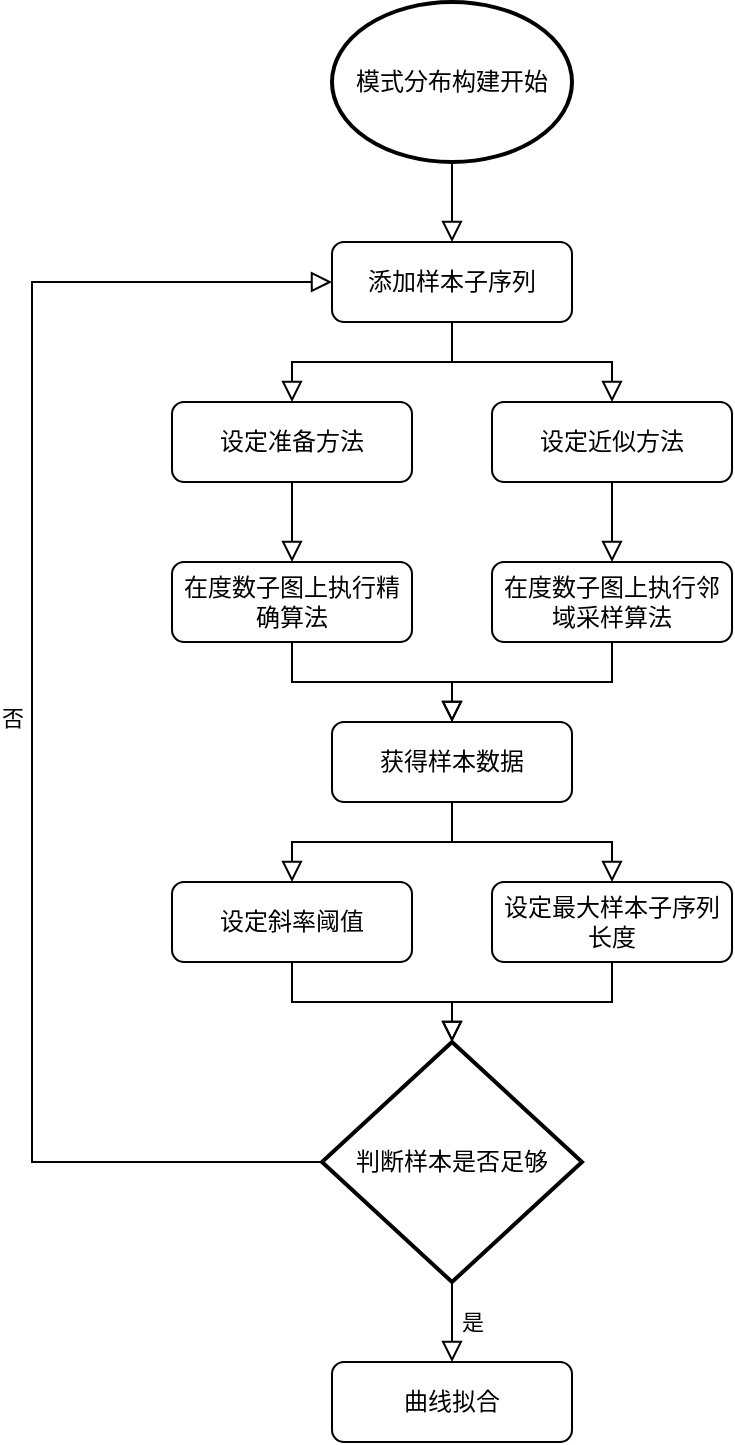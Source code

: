 <mxfile version="17.4.2" type="device"><diagram id="C5RBs43oDa-KdzZeNtuy" name="Page-1"><mxGraphModel dx="1296" dy="1018" grid="1" gridSize="10" guides="1" tooltips="1" connect="1" arrows="1" fold="1" page="1" pageScale="1" pageWidth="827" pageHeight="1169" math="0" shadow="0"><root><mxCell id="WIyWlLk6GJQsqaUBKTNV-0"/><mxCell id="WIyWlLk6GJQsqaUBKTNV-1" parent="WIyWlLk6GJQsqaUBKTNV-0"/><mxCell id="FZyXd28H8rxREDlQ9Qzl-0" value="模式分布构建开始" style="strokeWidth=2;html=1;shape=mxgraph.flowchart.start_1;whiteSpace=wrap;" vertex="1" parent="WIyWlLk6GJQsqaUBKTNV-1"><mxGeometry x="520" y="80" width="120" height="80" as="geometry"/></mxCell><mxCell id="FZyXd28H8rxREDlQ9Qzl-1" value="添加样本子序列" style="rounded=1;whiteSpace=wrap;html=1;fontSize=12;glass=0;strokeWidth=1;shadow=0;" vertex="1" parent="WIyWlLk6GJQsqaUBKTNV-1"><mxGeometry x="520" y="200" width="120" height="40" as="geometry"/></mxCell><mxCell id="FZyXd28H8rxREDlQ9Qzl-2" value="设定准备方法" style="rounded=1;whiteSpace=wrap;html=1;fontSize=12;glass=0;strokeWidth=1;shadow=0;" vertex="1" parent="WIyWlLk6GJQsqaUBKTNV-1"><mxGeometry x="440" y="280" width="120" height="40" as="geometry"/></mxCell><mxCell id="FZyXd28H8rxREDlQ9Qzl-3" value="设定近似方法" style="rounded=1;whiteSpace=wrap;html=1;fontSize=12;glass=0;strokeWidth=1;shadow=0;" vertex="1" parent="WIyWlLk6GJQsqaUBKTNV-1"><mxGeometry x="600" y="280" width="120" height="40" as="geometry"/></mxCell><mxCell id="FZyXd28H8rxREDlQ9Qzl-4" value="在度数子图上执行精确算法" style="rounded=1;whiteSpace=wrap;html=1;fontSize=12;glass=0;strokeWidth=1;shadow=0;" vertex="1" parent="WIyWlLk6GJQsqaUBKTNV-1"><mxGeometry x="440" y="360" width="120" height="40" as="geometry"/></mxCell><mxCell id="FZyXd28H8rxREDlQ9Qzl-5" value="在度数子图上执行邻域采样算法" style="rounded=1;whiteSpace=wrap;html=1;fontSize=12;glass=0;strokeWidth=1;shadow=0;" vertex="1" parent="WIyWlLk6GJQsqaUBKTNV-1"><mxGeometry x="600" y="360" width="120" height="40" as="geometry"/></mxCell><mxCell id="FZyXd28H8rxREDlQ9Qzl-6" value="获得样本数据" style="rounded=1;whiteSpace=wrap;html=1;fontSize=12;glass=0;strokeWidth=1;shadow=0;" vertex="1" parent="WIyWlLk6GJQsqaUBKTNV-1"><mxGeometry x="520" y="440" width="120" height="40" as="geometry"/></mxCell><mxCell id="FZyXd28H8rxREDlQ9Qzl-7" value="设定斜率阈值" style="rounded=1;whiteSpace=wrap;html=1;fontSize=12;glass=0;strokeWidth=1;shadow=0;" vertex="1" parent="WIyWlLk6GJQsqaUBKTNV-1"><mxGeometry x="440" y="520" width="120" height="40" as="geometry"/></mxCell><mxCell id="FZyXd28H8rxREDlQ9Qzl-8" value="设定最大样本子序列长度" style="rounded=1;whiteSpace=wrap;html=1;fontSize=12;glass=0;strokeWidth=1;shadow=0;" vertex="1" parent="WIyWlLk6GJQsqaUBKTNV-1"><mxGeometry x="600" y="520" width="120" height="40" as="geometry"/></mxCell><mxCell id="FZyXd28H8rxREDlQ9Qzl-9" value="判断样本是否足够" style="strokeWidth=2;html=1;shape=mxgraph.flowchart.decision;whiteSpace=wrap;" vertex="1" parent="WIyWlLk6GJQsqaUBKTNV-1"><mxGeometry x="515" y="600" width="130" height="120" as="geometry"/></mxCell><mxCell id="FZyXd28H8rxREDlQ9Qzl-10" value="否" style="edgeStyle=orthogonalEdgeStyle;rounded=0;html=1;jettySize=auto;orthogonalLoop=1;fontSize=11;endArrow=block;endFill=0;endSize=8;strokeWidth=1;shadow=0;labelBackgroundColor=none;exitX=0;exitY=0.5;exitDx=0;exitDy=0;entryX=0;entryY=0.5;entryDx=0;entryDy=0;exitPerimeter=0;" edge="1" parent="WIyWlLk6GJQsqaUBKTNV-1" source="FZyXd28H8rxREDlQ9Qzl-9" target="FZyXd28H8rxREDlQ9Qzl-1"><mxGeometry y="10" relative="1" as="geometry"><mxPoint as="offset"/><mxPoint x="440" y="420" as="targetPoint"/><Array as="points"><mxPoint x="370" y="660"/><mxPoint x="370" y="220"/></Array><mxPoint x="440" y="600" as="sourcePoint"/></mxGeometry></mxCell><mxCell id="FZyXd28H8rxREDlQ9Qzl-12" value="曲线拟合" style="rounded=1;whiteSpace=wrap;html=1;fontSize=12;glass=0;strokeWidth=1;shadow=0;" vertex="1" parent="WIyWlLk6GJQsqaUBKTNV-1"><mxGeometry x="520" y="760" width="120" height="40" as="geometry"/></mxCell><mxCell id="FZyXd28H8rxREDlQ9Qzl-13" value="是" style="edgeStyle=orthogonalEdgeStyle;rounded=0;html=1;jettySize=auto;orthogonalLoop=1;fontSize=11;endArrow=block;endFill=0;endSize=8;strokeWidth=1;shadow=0;labelBackgroundColor=none;exitX=0.5;exitY=1;exitDx=0;exitDy=0;entryX=0.5;entryY=0;entryDx=0;entryDy=0;exitPerimeter=0;" edge="1" parent="WIyWlLk6GJQsqaUBKTNV-1" source="FZyXd28H8rxREDlQ9Qzl-9" target="FZyXd28H8rxREDlQ9Qzl-12"><mxGeometry y="10" relative="1" as="geometry"><mxPoint as="offset"/><mxPoint x="530" y="230" as="targetPoint"/><Array as="points"><mxPoint x="580" y="720"/><mxPoint x="580" y="720"/></Array><mxPoint x="525" y="670" as="sourcePoint"/></mxGeometry></mxCell><mxCell id="FZyXd28H8rxREDlQ9Qzl-15" value="" style="edgeStyle=orthogonalEdgeStyle;rounded=0;html=1;jettySize=auto;orthogonalLoop=1;fontSize=11;endArrow=block;endFill=0;endSize=8;strokeWidth=1;shadow=0;labelBackgroundColor=none;exitX=0.5;exitY=1;exitDx=0;exitDy=0;entryX=0.5;entryY=0;entryDx=0;entryDy=0;exitPerimeter=0;" edge="1" parent="WIyWlLk6GJQsqaUBKTNV-1" source="FZyXd28H8rxREDlQ9Qzl-0" target="FZyXd28H8rxREDlQ9Qzl-1"><mxGeometry y="10" relative="1" as="geometry"><mxPoint as="offset"/><mxPoint x="590" y="770" as="targetPoint"/><Array as="points"><mxPoint x="580" y="180"/><mxPoint x="580" y="180"/></Array><mxPoint x="590" y="730" as="sourcePoint"/></mxGeometry></mxCell><mxCell id="FZyXd28H8rxREDlQ9Qzl-16" value="" style="edgeStyle=orthogonalEdgeStyle;rounded=0;html=1;jettySize=auto;orthogonalLoop=1;fontSize=11;endArrow=block;endFill=0;endSize=8;strokeWidth=1;shadow=0;labelBackgroundColor=none;exitX=0.5;exitY=1;exitDx=0;exitDy=0;entryX=0.5;entryY=0;entryDx=0;entryDy=0;" edge="1" parent="WIyWlLk6GJQsqaUBKTNV-1" source="FZyXd28H8rxREDlQ9Qzl-1" target="FZyXd28H8rxREDlQ9Qzl-2"><mxGeometry y="10" relative="1" as="geometry"><mxPoint as="offset"/><mxPoint x="590" y="210" as="targetPoint"/><Array as="points"><mxPoint x="580" y="260"/><mxPoint x="500" y="260"/></Array><mxPoint x="590" y="170" as="sourcePoint"/></mxGeometry></mxCell><mxCell id="FZyXd28H8rxREDlQ9Qzl-17" value="" style="edgeStyle=orthogonalEdgeStyle;rounded=0;html=1;jettySize=auto;orthogonalLoop=1;fontSize=11;endArrow=block;endFill=0;endSize=8;strokeWidth=1;shadow=0;labelBackgroundColor=none;exitX=0.5;exitY=1;exitDx=0;exitDy=0;entryX=0.5;entryY=0;entryDx=0;entryDy=0;" edge="1" parent="WIyWlLk6GJQsqaUBKTNV-1" source="FZyXd28H8rxREDlQ9Qzl-1" target="FZyXd28H8rxREDlQ9Qzl-3"><mxGeometry y="10" relative="1" as="geometry"><mxPoint as="offset"/><mxPoint x="600" y="220" as="targetPoint"/><Array as="points"><mxPoint x="580" y="260"/><mxPoint x="660" y="260"/></Array><mxPoint x="600" y="180" as="sourcePoint"/></mxGeometry></mxCell><mxCell id="FZyXd28H8rxREDlQ9Qzl-18" value="" style="edgeStyle=orthogonalEdgeStyle;rounded=0;html=1;jettySize=auto;orthogonalLoop=1;fontSize=11;endArrow=block;endFill=0;endSize=8;strokeWidth=1;shadow=0;labelBackgroundColor=none;exitX=0.5;exitY=1;exitDx=0;exitDy=0;entryX=0.5;entryY=0;entryDx=0;entryDy=0;" edge="1" parent="WIyWlLk6GJQsqaUBKTNV-1" source="FZyXd28H8rxREDlQ9Qzl-2" target="FZyXd28H8rxREDlQ9Qzl-4"><mxGeometry y="10" relative="1" as="geometry"><mxPoint as="offset"/><mxPoint x="610" y="230" as="targetPoint"/><Array as="points"><mxPoint x="500" y="360"/><mxPoint x="500" y="360"/></Array><mxPoint x="610" y="190" as="sourcePoint"/></mxGeometry></mxCell><mxCell id="FZyXd28H8rxREDlQ9Qzl-19" value="" style="edgeStyle=orthogonalEdgeStyle;rounded=0;html=1;jettySize=auto;orthogonalLoop=1;fontSize=11;endArrow=block;endFill=0;endSize=8;strokeWidth=1;shadow=0;labelBackgroundColor=none;exitX=0.5;exitY=1;exitDx=0;exitDy=0;entryX=0.5;entryY=0;entryDx=0;entryDy=0;" edge="1" parent="WIyWlLk6GJQsqaUBKTNV-1" source="FZyXd28H8rxREDlQ9Qzl-3" target="FZyXd28H8rxREDlQ9Qzl-5"><mxGeometry y="10" relative="1" as="geometry"><mxPoint as="offset"/><mxPoint x="620" y="240" as="targetPoint"/><Array as="points"><mxPoint x="660" y="340"/><mxPoint x="660" y="340"/></Array><mxPoint x="620" y="200" as="sourcePoint"/></mxGeometry></mxCell><mxCell id="FZyXd28H8rxREDlQ9Qzl-20" value="" style="edgeStyle=orthogonalEdgeStyle;rounded=0;html=1;jettySize=auto;orthogonalLoop=1;fontSize=11;endArrow=block;endFill=0;endSize=8;strokeWidth=1;shadow=0;labelBackgroundColor=none;exitX=0.5;exitY=1;exitDx=0;exitDy=0;" edge="1" parent="WIyWlLk6GJQsqaUBKTNV-1" source="FZyXd28H8rxREDlQ9Qzl-4" target="FZyXd28H8rxREDlQ9Qzl-6"><mxGeometry y="10" relative="1" as="geometry"><mxPoint as="offset"/><mxPoint x="510" y="370" as="targetPoint"/><Array as="points"><mxPoint x="500" y="420"/><mxPoint x="580" y="420"/></Array><mxPoint x="510" y="330" as="sourcePoint"/></mxGeometry></mxCell><mxCell id="FZyXd28H8rxREDlQ9Qzl-21" value="" style="edgeStyle=orthogonalEdgeStyle;rounded=0;html=1;jettySize=auto;orthogonalLoop=1;fontSize=11;endArrow=block;endFill=0;endSize=8;strokeWidth=1;shadow=0;labelBackgroundColor=none;exitX=0.5;exitY=1;exitDx=0;exitDy=0;entryX=0.5;entryY=0;entryDx=0;entryDy=0;" edge="1" parent="WIyWlLk6GJQsqaUBKTNV-1" source="FZyXd28H8rxREDlQ9Qzl-5" target="FZyXd28H8rxREDlQ9Qzl-6"><mxGeometry y="10" relative="1" as="geometry"><mxPoint as="offset"/><mxPoint x="520" y="380" as="targetPoint"/><Array as="points"><mxPoint x="660" y="420"/><mxPoint x="580" y="420"/></Array><mxPoint x="520" y="340" as="sourcePoint"/></mxGeometry></mxCell><mxCell id="FZyXd28H8rxREDlQ9Qzl-23" value="" style="edgeStyle=orthogonalEdgeStyle;rounded=0;html=1;jettySize=auto;orthogonalLoop=1;fontSize=11;endArrow=block;endFill=0;endSize=8;strokeWidth=1;shadow=0;labelBackgroundColor=none;exitX=0.5;exitY=1;exitDx=0;exitDy=0;entryX=0.5;entryY=0;entryDx=0;entryDy=0;" edge="1" parent="WIyWlLk6GJQsqaUBKTNV-1" source="FZyXd28H8rxREDlQ9Qzl-6" target="FZyXd28H8rxREDlQ9Qzl-7"><mxGeometry y="10" relative="1" as="geometry"><mxPoint as="offset"/><mxPoint x="510" y="370" as="targetPoint"/><Array as="points"><mxPoint x="580" y="500"/><mxPoint x="500" y="500"/></Array><mxPoint x="510" y="330" as="sourcePoint"/></mxGeometry></mxCell><mxCell id="FZyXd28H8rxREDlQ9Qzl-24" value="" style="edgeStyle=orthogonalEdgeStyle;rounded=0;html=1;jettySize=auto;orthogonalLoop=1;fontSize=11;endArrow=block;endFill=0;endSize=8;strokeWidth=1;shadow=0;labelBackgroundColor=none;exitX=0.5;exitY=1;exitDx=0;exitDy=0;entryX=0.5;entryY=0;entryDx=0;entryDy=0;" edge="1" parent="WIyWlLk6GJQsqaUBKTNV-1" source="FZyXd28H8rxREDlQ9Qzl-6" target="FZyXd28H8rxREDlQ9Qzl-8"><mxGeometry y="10" relative="1" as="geometry"><mxPoint as="offset"/><mxPoint x="510" y="530" as="targetPoint"/><Array as="points"><mxPoint x="580" y="500"/><mxPoint x="660" y="500"/></Array><mxPoint x="590" y="490" as="sourcePoint"/></mxGeometry></mxCell><mxCell id="FZyXd28H8rxREDlQ9Qzl-25" value="" style="edgeStyle=orthogonalEdgeStyle;rounded=0;html=1;jettySize=auto;orthogonalLoop=1;fontSize=11;endArrow=block;endFill=0;endSize=8;strokeWidth=1;shadow=0;labelBackgroundColor=none;exitX=0.5;exitY=1;exitDx=0;exitDy=0;entryX=0.5;entryY=0;entryDx=0;entryDy=0;entryPerimeter=0;" edge="1" parent="WIyWlLk6GJQsqaUBKTNV-1" source="FZyXd28H8rxREDlQ9Qzl-7" target="FZyXd28H8rxREDlQ9Qzl-9"><mxGeometry y="10" relative="1" as="geometry"><mxPoint as="offset"/><mxPoint x="510" y="530" as="targetPoint"/><Array as="points"><mxPoint x="500" y="580"/><mxPoint x="580" y="580"/></Array><mxPoint x="590" y="490" as="sourcePoint"/></mxGeometry></mxCell><mxCell id="FZyXd28H8rxREDlQ9Qzl-26" value="" style="edgeStyle=orthogonalEdgeStyle;rounded=0;html=1;jettySize=auto;orthogonalLoop=1;fontSize=11;endArrow=block;endFill=0;endSize=8;strokeWidth=1;shadow=0;labelBackgroundColor=none;exitX=0.5;exitY=1;exitDx=0;exitDy=0;entryX=0.5;entryY=0;entryDx=0;entryDy=0;entryPerimeter=0;" edge="1" parent="WIyWlLk6GJQsqaUBKTNV-1" source="FZyXd28H8rxREDlQ9Qzl-8" target="FZyXd28H8rxREDlQ9Qzl-9"><mxGeometry y="10" relative="1" as="geometry"><mxPoint as="offset"/><mxPoint x="590" y="610.0" as="targetPoint"/><Array as="points"><mxPoint x="660" y="580"/><mxPoint x="580" y="580"/></Array><mxPoint x="510" y="570" as="sourcePoint"/></mxGeometry></mxCell></root></mxGraphModel></diagram></mxfile>